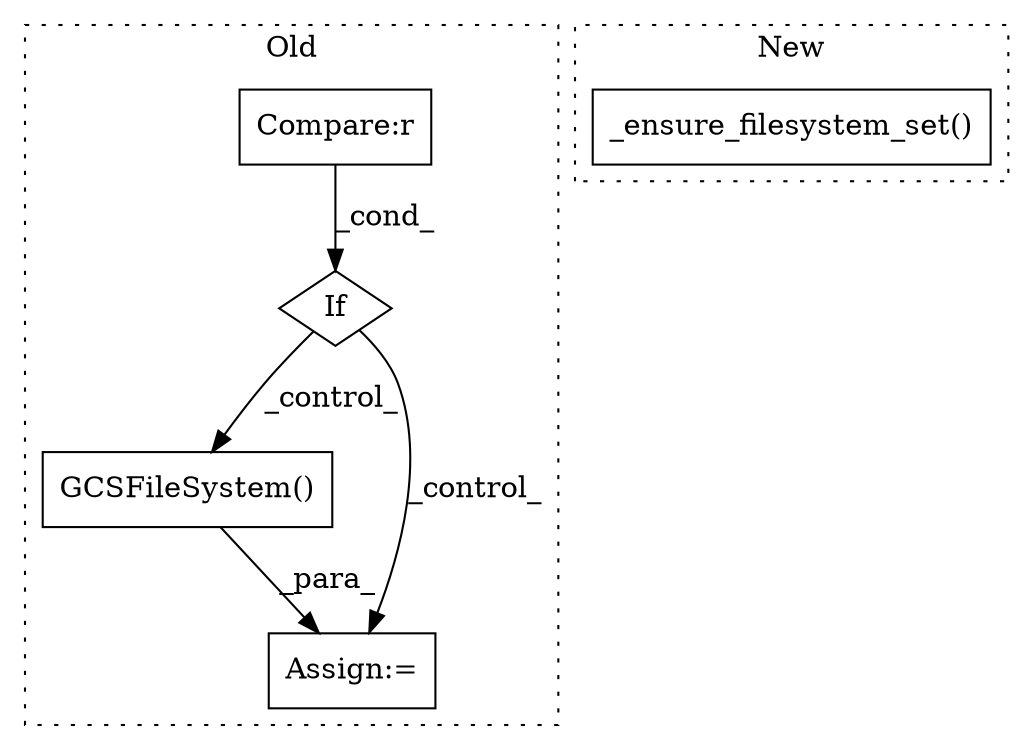 digraph G {
subgraph cluster0 {
1 [label="If" a="96" s="6434" l="3" shape="diamond"];
3 [label="Compare:r" a="40" s="6437" l="17" shape="box"];
4 [label="GCSFileSystem()" a="75" s="6480" l="21" shape="box"];
5 [label="Assign:=" a="68" s="6477" l="3" shape="box"];
label = "Old";
style="dotted";
}
subgraph cluster1 {
2 [label="_ensure_filesystem_set()" a="75" s="6196" l="31" shape="box"];
label = "New";
style="dotted";
}
1 -> 5 [label="_control_"];
1 -> 4 [label="_control_"];
3 -> 1 [label="_cond_"];
4 -> 5 [label="_para_"];
}